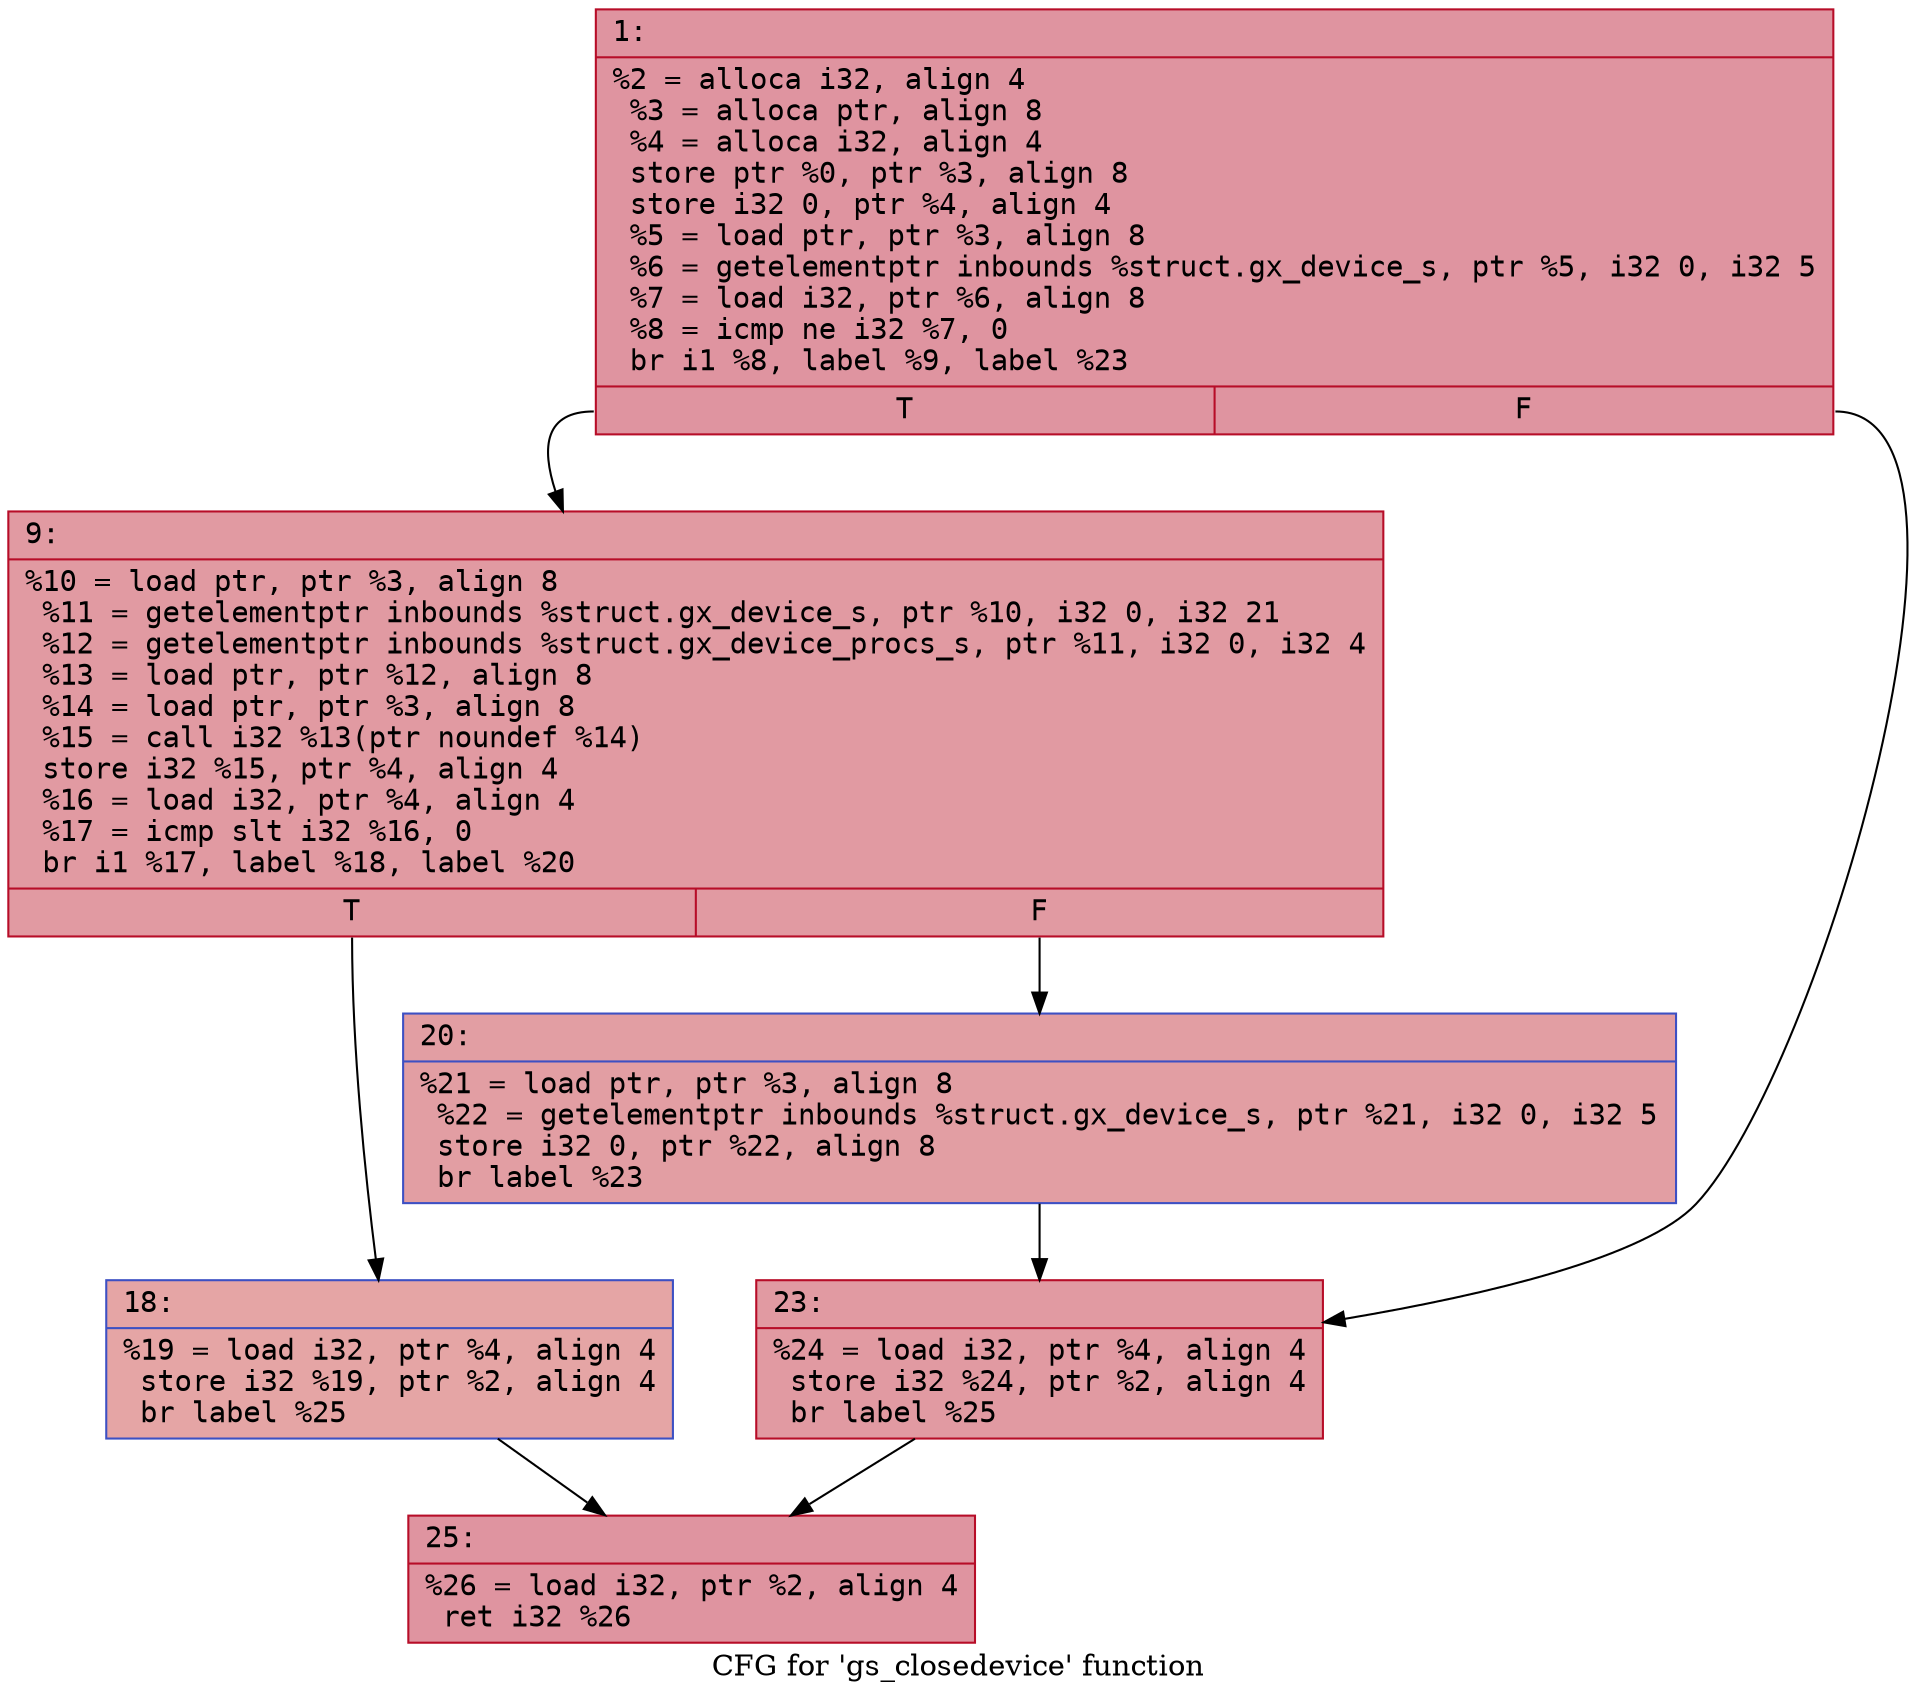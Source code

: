 digraph "CFG for 'gs_closedevice' function" {
	label="CFG for 'gs_closedevice' function";

	Node0x600001eec500 [shape=record,color="#b70d28ff", style=filled, fillcolor="#b70d2870" fontname="Courier",label="{1:\l|  %2 = alloca i32, align 4\l  %3 = alloca ptr, align 8\l  %4 = alloca i32, align 4\l  store ptr %0, ptr %3, align 8\l  store i32 0, ptr %4, align 4\l  %5 = load ptr, ptr %3, align 8\l  %6 = getelementptr inbounds %struct.gx_device_s, ptr %5, i32 0, i32 5\l  %7 = load i32, ptr %6, align 8\l  %8 = icmp ne i32 %7, 0\l  br i1 %8, label %9, label %23\l|{<s0>T|<s1>F}}"];
	Node0x600001eec500:s0 -> Node0x600001eec550[tooltip="1 -> 9\nProbability 62.50%" ];
	Node0x600001eec500:s1 -> Node0x600001eec640[tooltip="1 -> 23\nProbability 37.50%" ];
	Node0x600001eec550 [shape=record,color="#b70d28ff", style=filled, fillcolor="#bb1b2c70" fontname="Courier",label="{9:\l|  %10 = load ptr, ptr %3, align 8\l  %11 = getelementptr inbounds %struct.gx_device_s, ptr %10, i32 0, i32 21\l  %12 = getelementptr inbounds %struct.gx_device_procs_s, ptr %11, i32 0, i32 4\l  %13 = load ptr, ptr %12, align 8\l  %14 = load ptr, ptr %3, align 8\l  %15 = call i32 %13(ptr noundef %14)\l  store i32 %15, ptr %4, align 4\l  %16 = load i32, ptr %4, align 4\l  %17 = icmp slt i32 %16, 0\l  br i1 %17, label %18, label %20\l|{<s0>T|<s1>F}}"];
	Node0x600001eec550:s0 -> Node0x600001eec5a0[tooltip="9 -> 18\nProbability 37.50%" ];
	Node0x600001eec550:s1 -> Node0x600001eec5f0[tooltip="9 -> 20\nProbability 62.50%" ];
	Node0x600001eec5a0 [shape=record,color="#3d50c3ff", style=filled, fillcolor="#c5333470" fontname="Courier",label="{18:\l|  %19 = load i32, ptr %4, align 4\l  store i32 %19, ptr %2, align 4\l  br label %25\l}"];
	Node0x600001eec5a0 -> Node0x600001eec690[tooltip="18 -> 25\nProbability 100.00%" ];
	Node0x600001eec5f0 [shape=record,color="#3d50c3ff", style=filled, fillcolor="#be242e70" fontname="Courier",label="{20:\l|  %21 = load ptr, ptr %3, align 8\l  %22 = getelementptr inbounds %struct.gx_device_s, ptr %21, i32 0, i32 5\l  store i32 0, ptr %22, align 8\l  br label %23\l}"];
	Node0x600001eec5f0 -> Node0x600001eec640[tooltip="20 -> 23\nProbability 100.00%" ];
	Node0x600001eec640 [shape=record,color="#b70d28ff", style=filled, fillcolor="#bb1b2c70" fontname="Courier",label="{23:\l|  %24 = load i32, ptr %4, align 4\l  store i32 %24, ptr %2, align 4\l  br label %25\l}"];
	Node0x600001eec640 -> Node0x600001eec690[tooltip="23 -> 25\nProbability 100.00%" ];
	Node0x600001eec690 [shape=record,color="#b70d28ff", style=filled, fillcolor="#b70d2870" fontname="Courier",label="{25:\l|  %26 = load i32, ptr %2, align 4\l  ret i32 %26\l}"];
}
